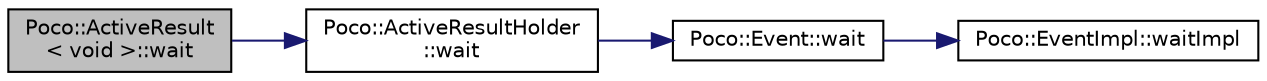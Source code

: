 digraph "Poco::ActiveResult&lt; void &gt;::wait"
{
 // LATEX_PDF_SIZE
  edge [fontname="Helvetica",fontsize="10",labelfontname="Helvetica",labelfontsize="10"];
  node [fontname="Helvetica",fontsize="10",shape=record];
  rankdir="LR";
  Node1 [label="Poco::ActiveResult\l\< void \>::wait",height=0.2,width=0.4,color="black", fillcolor="grey75", style="filled", fontcolor="black",tooltip="Pauses the caller until the result becomes available."];
  Node1 -> Node2 [color="midnightblue",fontsize="10",style="solid"];
  Node2 [label="Poco::ActiveResultHolder\l::wait",height=0.2,width=0.4,color="black", fillcolor="white", style="filled",URL="$classPoco_1_1ActiveResultHolder.html#a3cc73efb5b363f9de55d6427d06b741e",tooltip="Pauses the caller until the result becomes available."];
  Node2 -> Node3 [color="midnightblue",fontsize="10",style="solid"];
  Node3 [label="Poco::Event::wait",height=0.2,width=0.4,color="black", fillcolor="white", style="filled",URL="$classPoco_1_1Event.html#a0da7c72337aab427cdd62307d1bb8769",tooltip=" "];
  Node3 -> Node4 [color="midnightblue",fontsize="10",style="solid"];
  Node4 [label="Poco::EventImpl::waitImpl",height=0.2,width=0.4,color="black", fillcolor="white", style="filled",URL="$classPoco_1_1EventImpl.html#a2265d2d061554e8b3de926df9db83143",tooltip=" "];
}
